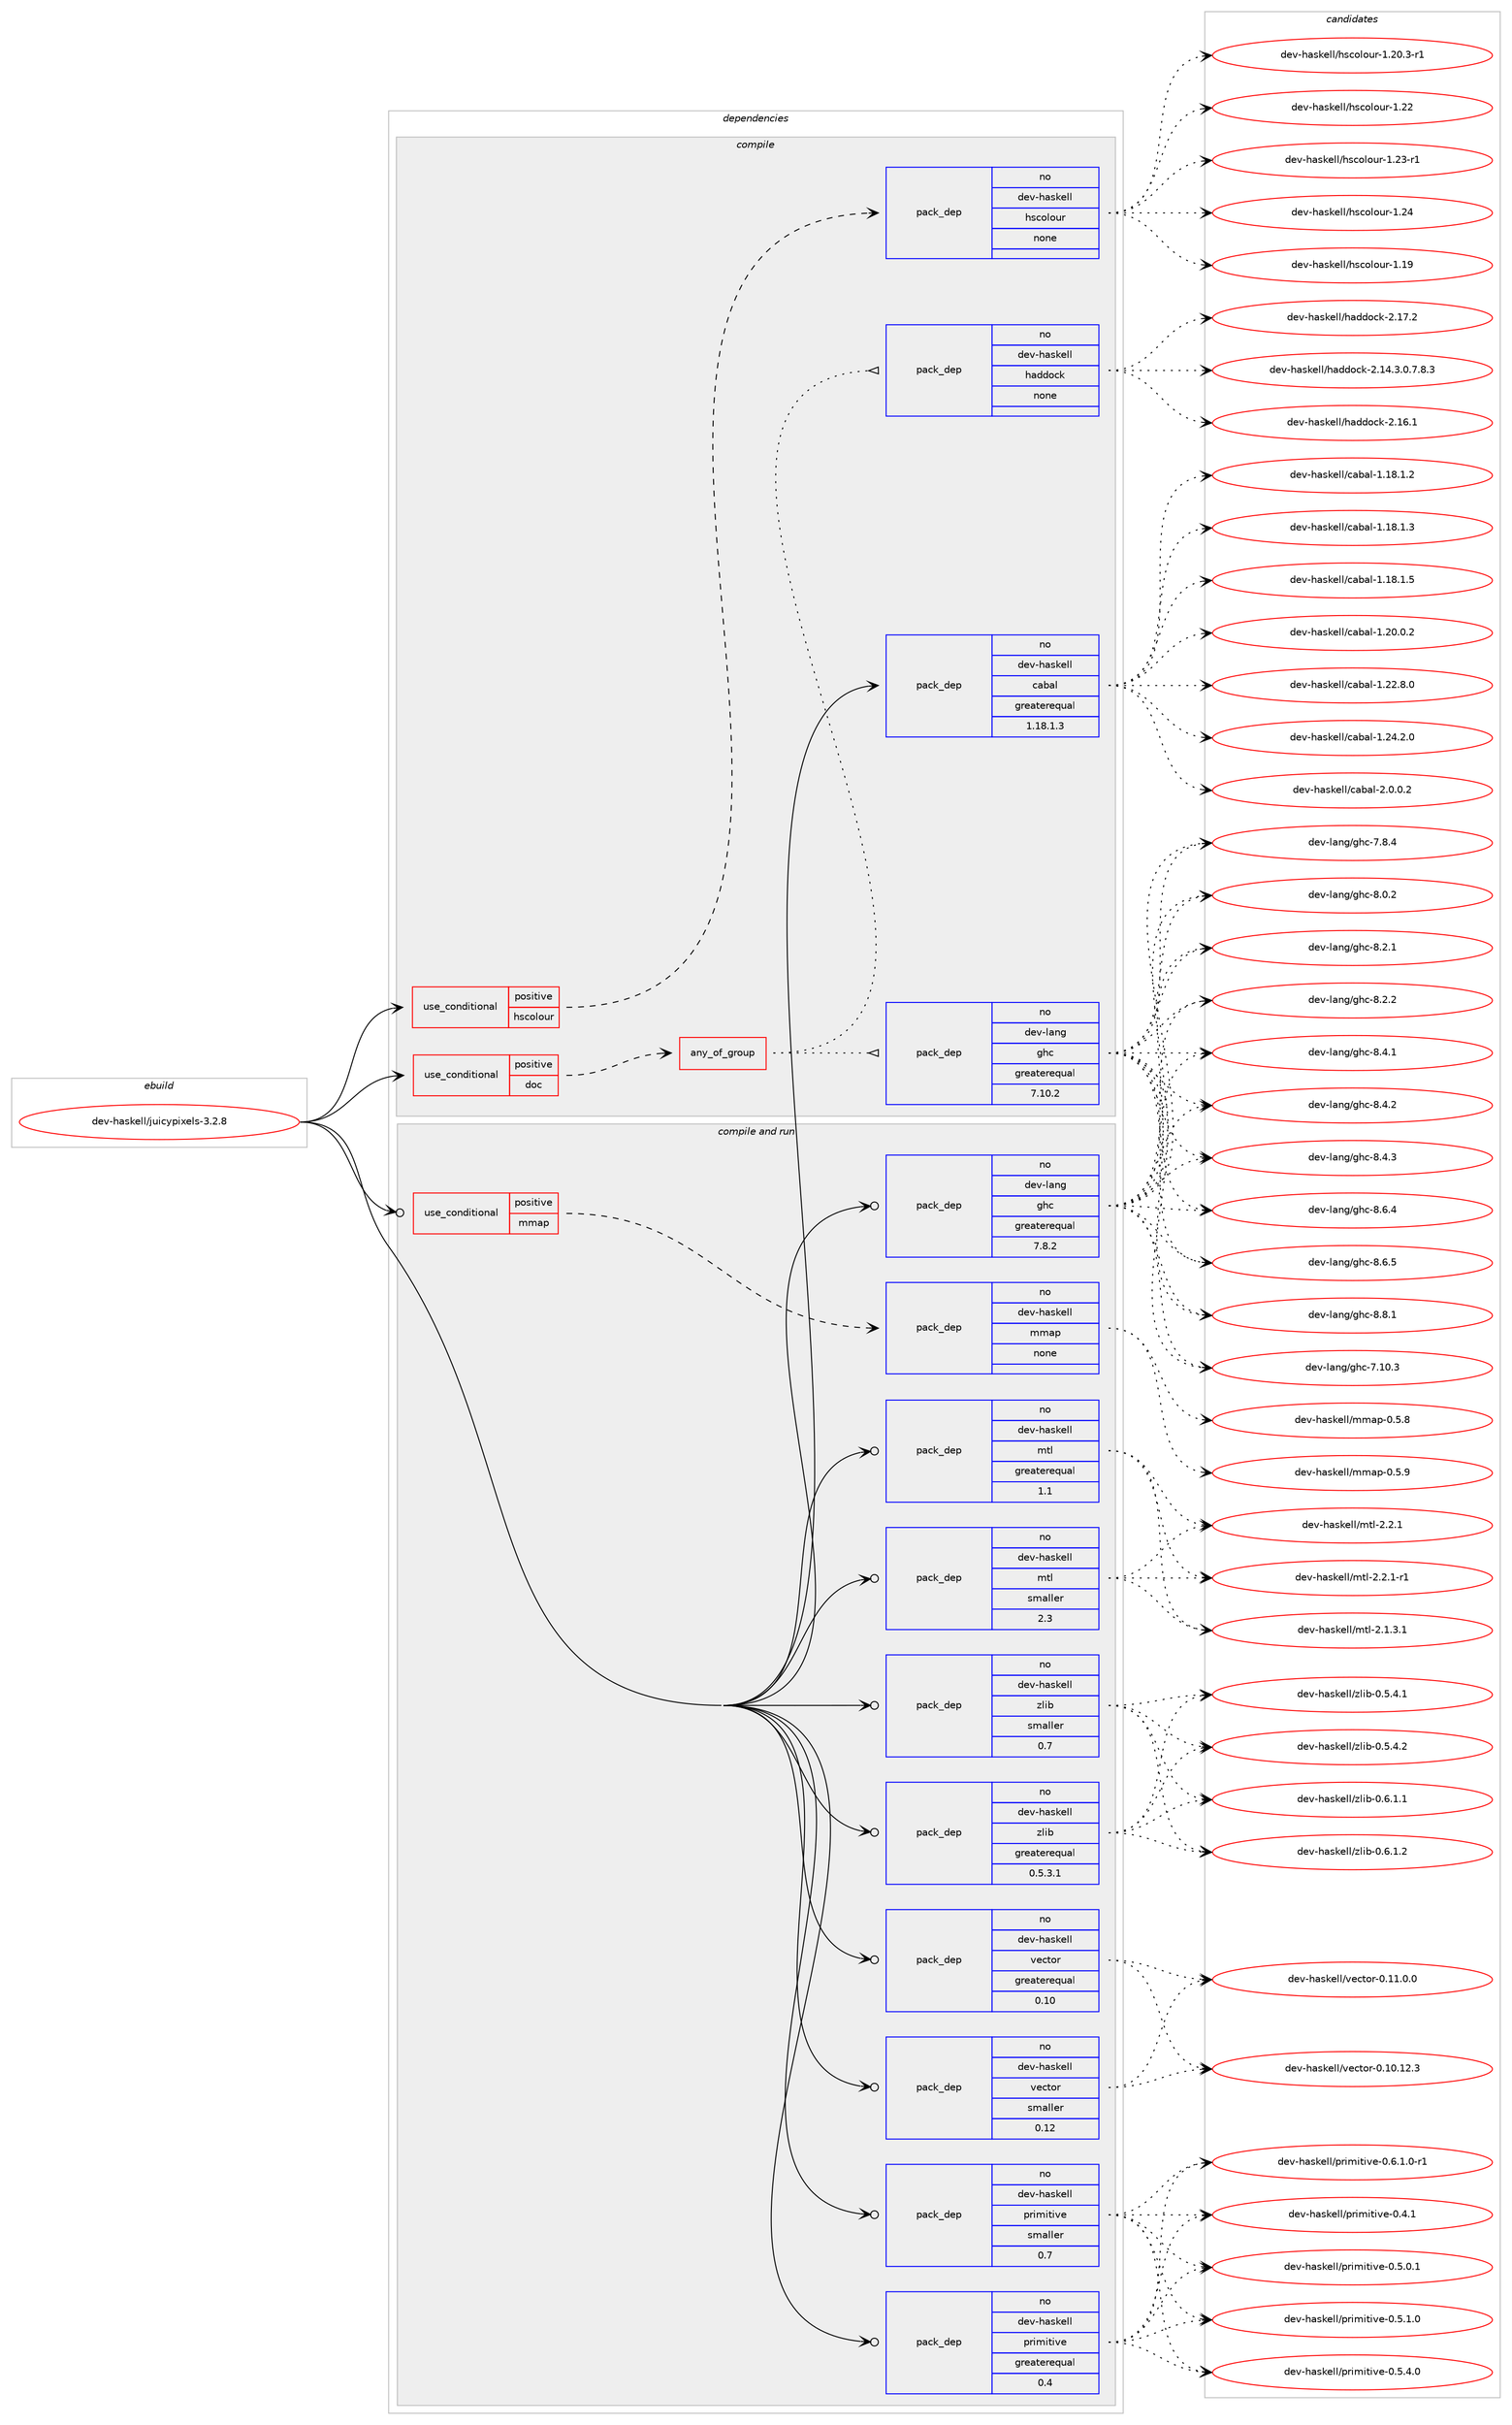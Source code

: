 digraph prolog {

# *************
# Graph options
# *************

newrank=true;
concentrate=true;
compound=true;
graph [rankdir=LR,fontname=Helvetica,fontsize=10,ranksep=1.5];#, ranksep=2.5, nodesep=0.2];
edge  [arrowhead=vee];
node  [fontname=Helvetica,fontsize=10];

# **********
# The ebuild
# **********

subgraph cluster_leftcol {
color=gray;
rank=same;
label=<<i>ebuild</i>>;
id [label="dev-haskell/juicypixels-3.2.8", color=red, width=4, href="../dev-haskell/juicypixels-3.2.8.svg"];
}

# ****************
# The dependencies
# ****************

subgraph cluster_midcol {
color=gray;
label=<<i>dependencies</i>>;
subgraph cluster_compile {
fillcolor="#eeeeee";
style=filled;
label=<<i>compile</i>>;
subgraph cond126456 {
dependency537249 [label=<<TABLE BORDER="0" CELLBORDER="1" CELLSPACING="0" CELLPADDING="4"><TR><TD ROWSPAN="3" CELLPADDING="10">use_conditional</TD></TR><TR><TD>positive</TD></TR><TR><TD>doc</TD></TR></TABLE>>, shape=none, color=red];
subgraph any10104 {
dependency537250 [label=<<TABLE BORDER="0" CELLBORDER="1" CELLSPACING="0" CELLPADDING="4"><TR><TD CELLPADDING="10">any_of_group</TD></TR></TABLE>>, shape=none, color=red];subgraph pack400332 {
dependency537251 [label=<<TABLE BORDER="0" CELLBORDER="1" CELLSPACING="0" CELLPADDING="4" WIDTH="220"><TR><TD ROWSPAN="6" CELLPADDING="30">pack_dep</TD></TR><TR><TD WIDTH="110">no</TD></TR><TR><TD>dev-haskell</TD></TR><TR><TD>haddock</TD></TR><TR><TD>none</TD></TR><TR><TD></TD></TR></TABLE>>, shape=none, color=blue];
}
dependency537250:e -> dependency537251:w [weight=20,style="dotted",arrowhead="oinv"];
subgraph pack400333 {
dependency537252 [label=<<TABLE BORDER="0" CELLBORDER="1" CELLSPACING="0" CELLPADDING="4" WIDTH="220"><TR><TD ROWSPAN="6" CELLPADDING="30">pack_dep</TD></TR><TR><TD WIDTH="110">no</TD></TR><TR><TD>dev-lang</TD></TR><TR><TD>ghc</TD></TR><TR><TD>greaterequal</TD></TR><TR><TD>7.10.2</TD></TR></TABLE>>, shape=none, color=blue];
}
dependency537250:e -> dependency537252:w [weight=20,style="dotted",arrowhead="oinv"];
}
dependency537249:e -> dependency537250:w [weight=20,style="dashed",arrowhead="vee"];
}
id:e -> dependency537249:w [weight=20,style="solid",arrowhead="vee"];
subgraph cond126457 {
dependency537253 [label=<<TABLE BORDER="0" CELLBORDER="1" CELLSPACING="0" CELLPADDING="4"><TR><TD ROWSPAN="3" CELLPADDING="10">use_conditional</TD></TR><TR><TD>positive</TD></TR><TR><TD>hscolour</TD></TR></TABLE>>, shape=none, color=red];
subgraph pack400334 {
dependency537254 [label=<<TABLE BORDER="0" CELLBORDER="1" CELLSPACING="0" CELLPADDING="4" WIDTH="220"><TR><TD ROWSPAN="6" CELLPADDING="30">pack_dep</TD></TR><TR><TD WIDTH="110">no</TD></TR><TR><TD>dev-haskell</TD></TR><TR><TD>hscolour</TD></TR><TR><TD>none</TD></TR><TR><TD></TD></TR></TABLE>>, shape=none, color=blue];
}
dependency537253:e -> dependency537254:w [weight=20,style="dashed",arrowhead="vee"];
}
id:e -> dependency537253:w [weight=20,style="solid",arrowhead="vee"];
subgraph pack400335 {
dependency537255 [label=<<TABLE BORDER="0" CELLBORDER="1" CELLSPACING="0" CELLPADDING="4" WIDTH="220"><TR><TD ROWSPAN="6" CELLPADDING="30">pack_dep</TD></TR><TR><TD WIDTH="110">no</TD></TR><TR><TD>dev-haskell</TD></TR><TR><TD>cabal</TD></TR><TR><TD>greaterequal</TD></TR><TR><TD>1.18.1.3</TD></TR></TABLE>>, shape=none, color=blue];
}
id:e -> dependency537255:w [weight=20,style="solid",arrowhead="vee"];
}
subgraph cluster_compileandrun {
fillcolor="#eeeeee";
style=filled;
label=<<i>compile and run</i>>;
subgraph cond126458 {
dependency537256 [label=<<TABLE BORDER="0" CELLBORDER="1" CELLSPACING="0" CELLPADDING="4"><TR><TD ROWSPAN="3" CELLPADDING="10">use_conditional</TD></TR><TR><TD>positive</TD></TR><TR><TD>mmap</TD></TR></TABLE>>, shape=none, color=red];
subgraph pack400336 {
dependency537257 [label=<<TABLE BORDER="0" CELLBORDER="1" CELLSPACING="0" CELLPADDING="4" WIDTH="220"><TR><TD ROWSPAN="6" CELLPADDING="30">pack_dep</TD></TR><TR><TD WIDTH="110">no</TD></TR><TR><TD>dev-haskell</TD></TR><TR><TD>mmap</TD></TR><TR><TD>none</TD></TR><TR><TD></TD></TR></TABLE>>, shape=none, color=blue];
}
dependency537256:e -> dependency537257:w [weight=20,style="dashed",arrowhead="vee"];
}
id:e -> dependency537256:w [weight=20,style="solid",arrowhead="odotvee"];
subgraph pack400337 {
dependency537258 [label=<<TABLE BORDER="0" CELLBORDER="1" CELLSPACING="0" CELLPADDING="4" WIDTH="220"><TR><TD ROWSPAN="6" CELLPADDING="30">pack_dep</TD></TR><TR><TD WIDTH="110">no</TD></TR><TR><TD>dev-haskell</TD></TR><TR><TD>mtl</TD></TR><TR><TD>greaterequal</TD></TR><TR><TD>1.1</TD></TR></TABLE>>, shape=none, color=blue];
}
id:e -> dependency537258:w [weight=20,style="solid",arrowhead="odotvee"];
subgraph pack400338 {
dependency537259 [label=<<TABLE BORDER="0" CELLBORDER="1" CELLSPACING="0" CELLPADDING="4" WIDTH="220"><TR><TD ROWSPAN="6" CELLPADDING="30">pack_dep</TD></TR><TR><TD WIDTH="110">no</TD></TR><TR><TD>dev-haskell</TD></TR><TR><TD>mtl</TD></TR><TR><TD>smaller</TD></TR><TR><TD>2.3</TD></TR></TABLE>>, shape=none, color=blue];
}
id:e -> dependency537259:w [weight=20,style="solid",arrowhead="odotvee"];
subgraph pack400339 {
dependency537260 [label=<<TABLE BORDER="0" CELLBORDER="1" CELLSPACING="0" CELLPADDING="4" WIDTH="220"><TR><TD ROWSPAN="6" CELLPADDING="30">pack_dep</TD></TR><TR><TD WIDTH="110">no</TD></TR><TR><TD>dev-haskell</TD></TR><TR><TD>primitive</TD></TR><TR><TD>greaterequal</TD></TR><TR><TD>0.4</TD></TR></TABLE>>, shape=none, color=blue];
}
id:e -> dependency537260:w [weight=20,style="solid",arrowhead="odotvee"];
subgraph pack400340 {
dependency537261 [label=<<TABLE BORDER="0" CELLBORDER="1" CELLSPACING="0" CELLPADDING="4" WIDTH="220"><TR><TD ROWSPAN="6" CELLPADDING="30">pack_dep</TD></TR><TR><TD WIDTH="110">no</TD></TR><TR><TD>dev-haskell</TD></TR><TR><TD>primitive</TD></TR><TR><TD>smaller</TD></TR><TR><TD>0.7</TD></TR></TABLE>>, shape=none, color=blue];
}
id:e -> dependency537261:w [weight=20,style="solid",arrowhead="odotvee"];
subgraph pack400341 {
dependency537262 [label=<<TABLE BORDER="0" CELLBORDER="1" CELLSPACING="0" CELLPADDING="4" WIDTH="220"><TR><TD ROWSPAN="6" CELLPADDING="30">pack_dep</TD></TR><TR><TD WIDTH="110">no</TD></TR><TR><TD>dev-haskell</TD></TR><TR><TD>vector</TD></TR><TR><TD>greaterequal</TD></TR><TR><TD>0.10</TD></TR></TABLE>>, shape=none, color=blue];
}
id:e -> dependency537262:w [weight=20,style="solid",arrowhead="odotvee"];
subgraph pack400342 {
dependency537263 [label=<<TABLE BORDER="0" CELLBORDER="1" CELLSPACING="0" CELLPADDING="4" WIDTH="220"><TR><TD ROWSPAN="6" CELLPADDING="30">pack_dep</TD></TR><TR><TD WIDTH="110">no</TD></TR><TR><TD>dev-haskell</TD></TR><TR><TD>vector</TD></TR><TR><TD>smaller</TD></TR><TR><TD>0.12</TD></TR></TABLE>>, shape=none, color=blue];
}
id:e -> dependency537263:w [weight=20,style="solid",arrowhead="odotvee"];
subgraph pack400343 {
dependency537264 [label=<<TABLE BORDER="0" CELLBORDER="1" CELLSPACING="0" CELLPADDING="4" WIDTH="220"><TR><TD ROWSPAN="6" CELLPADDING="30">pack_dep</TD></TR><TR><TD WIDTH="110">no</TD></TR><TR><TD>dev-haskell</TD></TR><TR><TD>zlib</TD></TR><TR><TD>greaterequal</TD></TR><TR><TD>0.5.3.1</TD></TR></TABLE>>, shape=none, color=blue];
}
id:e -> dependency537264:w [weight=20,style="solid",arrowhead="odotvee"];
subgraph pack400344 {
dependency537265 [label=<<TABLE BORDER="0" CELLBORDER="1" CELLSPACING="0" CELLPADDING="4" WIDTH="220"><TR><TD ROWSPAN="6" CELLPADDING="30">pack_dep</TD></TR><TR><TD WIDTH="110">no</TD></TR><TR><TD>dev-haskell</TD></TR><TR><TD>zlib</TD></TR><TR><TD>smaller</TD></TR><TR><TD>0.7</TD></TR></TABLE>>, shape=none, color=blue];
}
id:e -> dependency537265:w [weight=20,style="solid",arrowhead="odotvee"];
subgraph pack400345 {
dependency537266 [label=<<TABLE BORDER="0" CELLBORDER="1" CELLSPACING="0" CELLPADDING="4" WIDTH="220"><TR><TD ROWSPAN="6" CELLPADDING="30">pack_dep</TD></TR><TR><TD WIDTH="110">no</TD></TR><TR><TD>dev-lang</TD></TR><TR><TD>ghc</TD></TR><TR><TD>greaterequal</TD></TR><TR><TD>7.8.2</TD></TR></TABLE>>, shape=none, color=blue];
}
id:e -> dependency537266:w [weight=20,style="solid",arrowhead="odotvee"];
}
subgraph cluster_run {
fillcolor="#eeeeee";
style=filled;
label=<<i>run</i>>;
}
}

# **************
# The candidates
# **************

subgraph cluster_choices {
rank=same;
color=gray;
label=<<i>candidates</i>>;

subgraph choice400332 {
color=black;
nodesep=1;
choice1001011184510497115107101108108471049710010011199107455046495246514648465546564651 [label="dev-haskell/haddock-2.14.3.0.7.8.3", color=red, width=4,href="../dev-haskell/haddock-2.14.3.0.7.8.3.svg"];
choice100101118451049711510710110810847104971001001119910745504649544649 [label="dev-haskell/haddock-2.16.1", color=red, width=4,href="../dev-haskell/haddock-2.16.1.svg"];
choice100101118451049711510710110810847104971001001119910745504649554650 [label="dev-haskell/haddock-2.17.2", color=red, width=4,href="../dev-haskell/haddock-2.17.2.svg"];
dependency537251:e -> choice1001011184510497115107101108108471049710010011199107455046495246514648465546564651:w [style=dotted,weight="100"];
dependency537251:e -> choice100101118451049711510710110810847104971001001119910745504649544649:w [style=dotted,weight="100"];
dependency537251:e -> choice100101118451049711510710110810847104971001001119910745504649554650:w [style=dotted,weight="100"];
}
subgraph choice400333 {
color=black;
nodesep=1;
choice1001011184510897110103471031049945554649484651 [label="dev-lang/ghc-7.10.3", color=red, width=4,href="../dev-lang/ghc-7.10.3.svg"];
choice10010111845108971101034710310499455546564652 [label="dev-lang/ghc-7.8.4", color=red, width=4,href="../dev-lang/ghc-7.8.4.svg"];
choice10010111845108971101034710310499455646484650 [label="dev-lang/ghc-8.0.2", color=red, width=4,href="../dev-lang/ghc-8.0.2.svg"];
choice10010111845108971101034710310499455646504649 [label="dev-lang/ghc-8.2.1", color=red, width=4,href="../dev-lang/ghc-8.2.1.svg"];
choice10010111845108971101034710310499455646504650 [label="dev-lang/ghc-8.2.2", color=red, width=4,href="../dev-lang/ghc-8.2.2.svg"];
choice10010111845108971101034710310499455646524649 [label="dev-lang/ghc-8.4.1", color=red, width=4,href="../dev-lang/ghc-8.4.1.svg"];
choice10010111845108971101034710310499455646524650 [label="dev-lang/ghc-8.4.2", color=red, width=4,href="../dev-lang/ghc-8.4.2.svg"];
choice10010111845108971101034710310499455646524651 [label="dev-lang/ghc-8.4.3", color=red, width=4,href="../dev-lang/ghc-8.4.3.svg"];
choice10010111845108971101034710310499455646544652 [label="dev-lang/ghc-8.6.4", color=red, width=4,href="../dev-lang/ghc-8.6.4.svg"];
choice10010111845108971101034710310499455646544653 [label="dev-lang/ghc-8.6.5", color=red, width=4,href="../dev-lang/ghc-8.6.5.svg"];
choice10010111845108971101034710310499455646564649 [label="dev-lang/ghc-8.8.1", color=red, width=4,href="../dev-lang/ghc-8.8.1.svg"];
dependency537252:e -> choice1001011184510897110103471031049945554649484651:w [style=dotted,weight="100"];
dependency537252:e -> choice10010111845108971101034710310499455546564652:w [style=dotted,weight="100"];
dependency537252:e -> choice10010111845108971101034710310499455646484650:w [style=dotted,weight="100"];
dependency537252:e -> choice10010111845108971101034710310499455646504649:w [style=dotted,weight="100"];
dependency537252:e -> choice10010111845108971101034710310499455646504650:w [style=dotted,weight="100"];
dependency537252:e -> choice10010111845108971101034710310499455646524649:w [style=dotted,weight="100"];
dependency537252:e -> choice10010111845108971101034710310499455646524650:w [style=dotted,weight="100"];
dependency537252:e -> choice10010111845108971101034710310499455646524651:w [style=dotted,weight="100"];
dependency537252:e -> choice10010111845108971101034710310499455646544652:w [style=dotted,weight="100"];
dependency537252:e -> choice10010111845108971101034710310499455646544653:w [style=dotted,weight="100"];
dependency537252:e -> choice10010111845108971101034710310499455646564649:w [style=dotted,weight="100"];
}
subgraph choice400334 {
color=black;
nodesep=1;
choice100101118451049711510710110810847104115991111081111171144549464957 [label="dev-haskell/hscolour-1.19", color=red, width=4,href="../dev-haskell/hscolour-1.19.svg"];
choice10010111845104971151071011081084710411599111108111117114454946504846514511449 [label="dev-haskell/hscolour-1.20.3-r1", color=red, width=4,href="../dev-haskell/hscolour-1.20.3-r1.svg"];
choice100101118451049711510710110810847104115991111081111171144549465050 [label="dev-haskell/hscolour-1.22", color=red, width=4,href="../dev-haskell/hscolour-1.22.svg"];
choice1001011184510497115107101108108471041159911110811111711445494650514511449 [label="dev-haskell/hscolour-1.23-r1", color=red, width=4,href="../dev-haskell/hscolour-1.23-r1.svg"];
choice100101118451049711510710110810847104115991111081111171144549465052 [label="dev-haskell/hscolour-1.24", color=red, width=4,href="../dev-haskell/hscolour-1.24.svg"];
dependency537254:e -> choice100101118451049711510710110810847104115991111081111171144549464957:w [style=dotted,weight="100"];
dependency537254:e -> choice10010111845104971151071011081084710411599111108111117114454946504846514511449:w [style=dotted,weight="100"];
dependency537254:e -> choice100101118451049711510710110810847104115991111081111171144549465050:w [style=dotted,weight="100"];
dependency537254:e -> choice1001011184510497115107101108108471041159911110811111711445494650514511449:w [style=dotted,weight="100"];
dependency537254:e -> choice100101118451049711510710110810847104115991111081111171144549465052:w [style=dotted,weight="100"];
}
subgraph choice400335 {
color=black;
nodesep=1;
choice10010111845104971151071011081084799979897108454946495646494650 [label="dev-haskell/cabal-1.18.1.2", color=red, width=4,href="../dev-haskell/cabal-1.18.1.2.svg"];
choice10010111845104971151071011081084799979897108454946495646494651 [label="dev-haskell/cabal-1.18.1.3", color=red, width=4,href="../dev-haskell/cabal-1.18.1.3.svg"];
choice10010111845104971151071011081084799979897108454946495646494653 [label="dev-haskell/cabal-1.18.1.5", color=red, width=4,href="../dev-haskell/cabal-1.18.1.5.svg"];
choice10010111845104971151071011081084799979897108454946504846484650 [label="dev-haskell/cabal-1.20.0.2", color=red, width=4,href="../dev-haskell/cabal-1.20.0.2.svg"];
choice10010111845104971151071011081084799979897108454946505046564648 [label="dev-haskell/cabal-1.22.8.0", color=red, width=4,href="../dev-haskell/cabal-1.22.8.0.svg"];
choice10010111845104971151071011081084799979897108454946505246504648 [label="dev-haskell/cabal-1.24.2.0", color=red, width=4,href="../dev-haskell/cabal-1.24.2.0.svg"];
choice100101118451049711510710110810847999798971084550464846484650 [label="dev-haskell/cabal-2.0.0.2", color=red, width=4,href="../dev-haskell/cabal-2.0.0.2.svg"];
dependency537255:e -> choice10010111845104971151071011081084799979897108454946495646494650:w [style=dotted,weight="100"];
dependency537255:e -> choice10010111845104971151071011081084799979897108454946495646494651:w [style=dotted,weight="100"];
dependency537255:e -> choice10010111845104971151071011081084799979897108454946495646494653:w [style=dotted,weight="100"];
dependency537255:e -> choice10010111845104971151071011081084799979897108454946504846484650:w [style=dotted,weight="100"];
dependency537255:e -> choice10010111845104971151071011081084799979897108454946505046564648:w [style=dotted,weight="100"];
dependency537255:e -> choice10010111845104971151071011081084799979897108454946505246504648:w [style=dotted,weight="100"];
dependency537255:e -> choice100101118451049711510710110810847999798971084550464846484650:w [style=dotted,weight="100"];
}
subgraph choice400336 {
color=black;
nodesep=1;
choice10010111845104971151071011081084710910997112454846534656 [label="dev-haskell/mmap-0.5.8", color=red, width=4,href="../dev-haskell/mmap-0.5.8.svg"];
choice10010111845104971151071011081084710910997112454846534657 [label="dev-haskell/mmap-0.5.9", color=red, width=4,href="../dev-haskell/mmap-0.5.9.svg"];
dependency537257:e -> choice10010111845104971151071011081084710910997112454846534656:w [style=dotted,weight="100"];
dependency537257:e -> choice10010111845104971151071011081084710910997112454846534657:w [style=dotted,weight="100"];
}
subgraph choice400337 {
color=black;
nodesep=1;
choice1001011184510497115107101108108471091161084550464946514649 [label="dev-haskell/mtl-2.1.3.1", color=red, width=4,href="../dev-haskell/mtl-2.1.3.1.svg"];
choice100101118451049711510710110810847109116108455046504649 [label="dev-haskell/mtl-2.2.1", color=red, width=4,href="../dev-haskell/mtl-2.2.1.svg"];
choice1001011184510497115107101108108471091161084550465046494511449 [label="dev-haskell/mtl-2.2.1-r1", color=red, width=4,href="../dev-haskell/mtl-2.2.1-r1.svg"];
dependency537258:e -> choice1001011184510497115107101108108471091161084550464946514649:w [style=dotted,weight="100"];
dependency537258:e -> choice100101118451049711510710110810847109116108455046504649:w [style=dotted,weight="100"];
dependency537258:e -> choice1001011184510497115107101108108471091161084550465046494511449:w [style=dotted,weight="100"];
}
subgraph choice400338 {
color=black;
nodesep=1;
choice1001011184510497115107101108108471091161084550464946514649 [label="dev-haskell/mtl-2.1.3.1", color=red, width=4,href="../dev-haskell/mtl-2.1.3.1.svg"];
choice100101118451049711510710110810847109116108455046504649 [label="dev-haskell/mtl-2.2.1", color=red, width=4,href="../dev-haskell/mtl-2.2.1.svg"];
choice1001011184510497115107101108108471091161084550465046494511449 [label="dev-haskell/mtl-2.2.1-r1", color=red, width=4,href="../dev-haskell/mtl-2.2.1-r1.svg"];
dependency537259:e -> choice1001011184510497115107101108108471091161084550464946514649:w [style=dotted,weight="100"];
dependency537259:e -> choice100101118451049711510710110810847109116108455046504649:w [style=dotted,weight="100"];
dependency537259:e -> choice1001011184510497115107101108108471091161084550465046494511449:w [style=dotted,weight="100"];
}
subgraph choice400339 {
color=black;
nodesep=1;
choice100101118451049711510710110810847112114105109105116105118101454846524649 [label="dev-haskell/primitive-0.4.1", color=red, width=4,href="../dev-haskell/primitive-0.4.1.svg"];
choice1001011184510497115107101108108471121141051091051161051181014548465346484649 [label="dev-haskell/primitive-0.5.0.1", color=red, width=4,href="../dev-haskell/primitive-0.5.0.1.svg"];
choice1001011184510497115107101108108471121141051091051161051181014548465346494648 [label="dev-haskell/primitive-0.5.1.0", color=red, width=4,href="../dev-haskell/primitive-0.5.1.0.svg"];
choice1001011184510497115107101108108471121141051091051161051181014548465346524648 [label="dev-haskell/primitive-0.5.4.0", color=red, width=4,href="../dev-haskell/primitive-0.5.4.0.svg"];
choice10010111845104971151071011081084711211410510910511610511810145484654464946484511449 [label="dev-haskell/primitive-0.6.1.0-r1", color=red, width=4,href="../dev-haskell/primitive-0.6.1.0-r1.svg"];
dependency537260:e -> choice100101118451049711510710110810847112114105109105116105118101454846524649:w [style=dotted,weight="100"];
dependency537260:e -> choice1001011184510497115107101108108471121141051091051161051181014548465346484649:w [style=dotted,weight="100"];
dependency537260:e -> choice1001011184510497115107101108108471121141051091051161051181014548465346494648:w [style=dotted,weight="100"];
dependency537260:e -> choice1001011184510497115107101108108471121141051091051161051181014548465346524648:w [style=dotted,weight="100"];
dependency537260:e -> choice10010111845104971151071011081084711211410510910511610511810145484654464946484511449:w [style=dotted,weight="100"];
}
subgraph choice400340 {
color=black;
nodesep=1;
choice100101118451049711510710110810847112114105109105116105118101454846524649 [label="dev-haskell/primitive-0.4.1", color=red, width=4,href="../dev-haskell/primitive-0.4.1.svg"];
choice1001011184510497115107101108108471121141051091051161051181014548465346484649 [label="dev-haskell/primitive-0.5.0.1", color=red, width=4,href="../dev-haskell/primitive-0.5.0.1.svg"];
choice1001011184510497115107101108108471121141051091051161051181014548465346494648 [label="dev-haskell/primitive-0.5.1.0", color=red, width=4,href="../dev-haskell/primitive-0.5.1.0.svg"];
choice1001011184510497115107101108108471121141051091051161051181014548465346524648 [label="dev-haskell/primitive-0.5.4.0", color=red, width=4,href="../dev-haskell/primitive-0.5.4.0.svg"];
choice10010111845104971151071011081084711211410510910511610511810145484654464946484511449 [label="dev-haskell/primitive-0.6.1.0-r1", color=red, width=4,href="../dev-haskell/primitive-0.6.1.0-r1.svg"];
dependency537261:e -> choice100101118451049711510710110810847112114105109105116105118101454846524649:w [style=dotted,weight="100"];
dependency537261:e -> choice1001011184510497115107101108108471121141051091051161051181014548465346484649:w [style=dotted,weight="100"];
dependency537261:e -> choice1001011184510497115107101108108471121141051091051161051181014548465346494648:w [style=dotted,weight="100"];
dependency537261:e -> choice1001011184510497115107101108108471121141051091051161051181014548465346524648:w [style=dotted,weight="100"];
dependency537261:e -> choice10010111845104971151071011081084711211410510910511610511810145484654464946484511449:w [style=dotted,weight="100"];
}
subgraph choice400341 {
color=black;
nodesep=1;
choice1001011184510497115107101108108471181019911611111445484649484649504651 [label="dev-haskell/vector-0.10.12.3", color=red, width=4,href="../dev-haskell/vector-0.10.12.3.svg"];
choice10010111845104971151071011081084711810199116111114454846494946484648 [label="dev-haskell/vector-0.11.0.0", color=red, width=4,href="../dev-haskell/vector-0.11.0.0.svg"];
dependency537262:e -> choice1001011184510497115107101108108471181019911611111445484649484649504651:w [style=dotted,weight="100"];
dependency537262:e -> choice10010111845104971151071011081084711810199116111114454846494946484648:w [style=dotted,weight="100"];
}
subgraph choice400342 {
color=black;
nodesep=1;
choice1001011184510497115107101108108471181019911611111445484649484649504651 [label="dev-haskell/vector-0.10.12.3", color=red, width=4,href="../dev-haskell/vector-0.10.12.3.svg"];
choice10010111845104971151071011081084711810199116111114454846494946484648 [label="dev-haskell/vector-0.11.0.0", color=red, width=4,href="../dev-haskell/vector-0.11.0.0.svg"];
dependency537263:e -> choice1001011184510497115107101108108471181019911611111445484649484649504651:w [style=dotted,weight="100"];
dependency537263:e -> choice10010111845104971151071011081084711810199116111114454846494946484648:w [style=dotted,weight="100"];
}
subgraph choice400343 {
color=black;
nodesep=1;
choice100101118451049711510710110810847122108105984548465346524649 [label="dev-haskell/zlib-0.5.4.1", color=red, width=4,href="../dev-haskell/zlib-0.5.4.1.svg"];
choice100101118451049711510710110810847122108105984548465346524650 [label="dev-haskell/zlib-0.5.4.2", color=red, width=4,href="../dev-haskell/zlib-0.5.4.2.svg"];
choice100101118451049711510710110810847122108105984548465446494649 [label="dev-haskell/zlib-0.6.1.1", color=red, width=4,href="../dev-haskell/zlib-0.6.1.1.svg"];
choice100101118451049711510710110810847122108105984548465446494650 [label="dev-haskell/zlib-0.6.1.2", color=red, width=4,href="../dev-haskell/zlib-0.6.1.2.svg"];
dependency537264:e -> choice100101118451049711510710110810847122108105984548465346524649:w [style=dotted,weight="100"];
dependency537264:e -> choice100101118451049711510710110810847122108105984548465346524650:w [style=dotted,weight="100"];
dependency537264:e -> choice100101118451049711510710110810847122108105984548465446494649:w [style=dotted,weight="100"];
dependency537264:e -> choice100101118451049711510710110810847122108105984548465446494650:w [style=dotted,weight="100"];
}
subgraph choice400344 {
color=black;
nodesep=1;
choice100101118451049711510710110810847122108105984548465346524649 [label="dev-haskell/zlib-0.5.4.1", color=red, width=4,href="../dev-haskell/zlib-0.5.4.1.svg"];
choice100101118451049711510710110810847122108105984548465346524650 [label="dev-haskell/zlib-0.5.4.2", color=red, width=4,href="../dev-haskell/zlib-0.5.4.2.svg"];
choice100101118451049711510710110810847122108105984548465446494649 [label="dev-haskell/zlib-0.6.1.1", color=red, width=4,href="../dev-haskell/zlib-0.6.1.1.svg"];
choice100101118451049711510710110810847122108105984548465446494650 [label="dev-haskell/zlib-0.6.1.2", color=red, width=4,href="../dev-haskell/zlib-0.6.1.2.svg"];
dependency537265:e -> choice100101118451049711510710110810847122108105984548465346524649:w [style=dotted,weight="100"];
dependency537265:e -> choice100101118451049711510710110810847122108105984548465346524650:w [style=dotted,weight="100"];
dependency537265:e -> choice100101118451049711510710110810847122108105984548465446494649:w [style=dotted,weight="100"];
dependency537265:e -> choice100101118451049711510710110810847122108105984548465446494650:w [style=dotted,weight="100"];
}
subgraph choice400345 {
color=black;
nodesep=1;
choice1001011184510897110103471031049945554649484651 [label="dev-lang/ghc-7.10.3", color=red, width=4,href="../dev-lang/ghc-7.10.3.svg"];
choice10010111845108971101034710310499455546564652 [label="dev-lang/ghc-7.8.4", color=red, width=4,href="../dev-lang/ghc-7.8.4.svg"];
choice10010111845108971101034710310499455646484650 [label="dev-lang/ghc-8.0.2", color=red, width=4,href="../dev-lang/ghc-8.0.2.svg"];
choice10010111845108971101034710310499455646504649 [label="dev-lang/ghc-8.2.1", color=red, width=4,href="../dev-lang/ghc-8.2.1.svg"];
choice10010111845108971101034710310499455646504650 [label="dev-lang/ghc-8.2.2", color=red, width=4,href="../dev-lang/ghc-8.2.2.svg"];
choice10010111845108971101034710310499455646524649 [label="dev-lang/ghc-8.4.1", color=red, width=4,href="../dev-lang/ghc-8.4.1.svg"];
choice10010111845108971101034710310499455646524650 [label="dev-lang/ghc-8.4.2", color=red, width=4,href="../dev-lang/ghc-8.4.2.svg"];
choice10010111845108971101034710310499455646524651 [label="dev-lang/ghc-8.4.3", color=red, width=4,href="../dev-lang/ghc-8.4.3.svg"];
choice10010111845108971101034710310499455646544652 [label="dev-lang/ghc-8.6.4", color=red, width=4,href="../dev-lang/ghc-8.6.4.svg"];
choice10010111845108971101034710310499455646544653 [label="dev-lang/ghc-8.6.5", color=red, width=4,href="../dev-lang/ghc-8.6.5.svg"];
choice10010111845108971101034710310499455646564649 [label="dev-lang/ghc-8.8.1", color=red, width=4,href="../dev-lang/ghc-8.8.1.svg"];
dependency537266:e -> choice1001011184510897110103471031049945554649484651:w [style=dotted,weight="100"];
dependency537266:e -> choice10010111845108971101034710310499455546564652:w [style=dotted,weight="100"];
dependency537266:e -> choice10010111845108971101034710310499455646484650:w [style=dotted,weight="100"];
dependency537266:e -> choice10010111845108971101034710310499455646504649:w [style=dotted,weight="100"];
dependency537266:e -> choice10010111845108971101034710310499455646504650:w [style=dotted,weight="100"];
dependency537266:e -> choice10010111845108971101034710310499455646524649:w [style=dotted,weight="100"];
dependency537266:e -> choice10010111845108971101034710310499455646524650:w [style=dotted,weight="100"];
dependency537266:e -> choice10010111845108971101034710310499455646524651:w [style=dotted,weight="100"];
dependency537266:e -> choice10010111845108971101034710310499455646544652:w [style=dotted,weight="100"];
dependency537266:e -> choice10010111845108971101034710310499455646544653:w [style=dotted,weight="100"];
dependency537266:e -> choice10010111845108971101034710310499455646564649:w [style=dotted,weight="100"];
}
}

}
